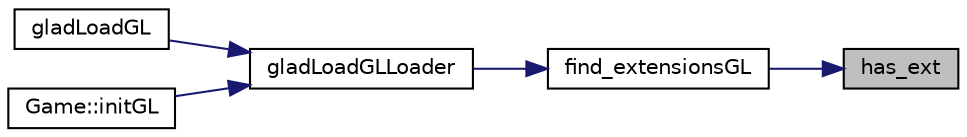 digraph "has_ext"
{
 // LATEX_PDF_SIZE
  edge [fontname="Helvetica",fontsize="10",labelfontname="Helvetica",labelfontsize="10"];
  node [fontname="Helvetica",fontsize="10",shape=record];
  rankdir="RL";
  Node1 [label="has_ext",height=0.2,width=0.4,color="black", fillcolor="grey75", style="filled", fontcolor="black",tooltip=" "];
  Node1 -> Node2 [dir="back",color="midnightblue",fontsize="10",style="solid"];
  Node2 [label="find_extensionsGL",height=0.2,width=0.4,color="black", fillcolor="white", style="filled",URL="$glad_8c.html#aec888869187731b49111dfbea5f7cd56",tooltip=" "];
  Node2 -> Node3 [dir="back",color="midnightblue",fontsize="10",style="solid"];
  Node3 [label="gladLoadGLLoader",height=0.2,width=0.4,color="black", fillcolor="white", style="filled",URL="$glad_8c.html#af70e4674f75bd3bbfedf7979607c65ef",tooltip=" "];
  Node3 -> Node4 [dir="back",color="midnightblue",fontsize="10",style="solid"];
  Node4 [label="gladLoadGL",height=0.2,width=0.4,color="black", fillcolor="white", style="filled",URL="$glad_8c.html#a137453294a2756a898902ef399b3d437",tooltip=" "];
  Node3 -> Node5 [dir="back",color="midnightblue",fontsize="10",style="solid"];
  Node5 [label="Game::initGL",height=0.2,width=0.4,color="black", fillcolor="white", style="filled",URL="$structGame.html#a6a9380646c673c0e0371b35c148adc02",tooltip=" "];
}
